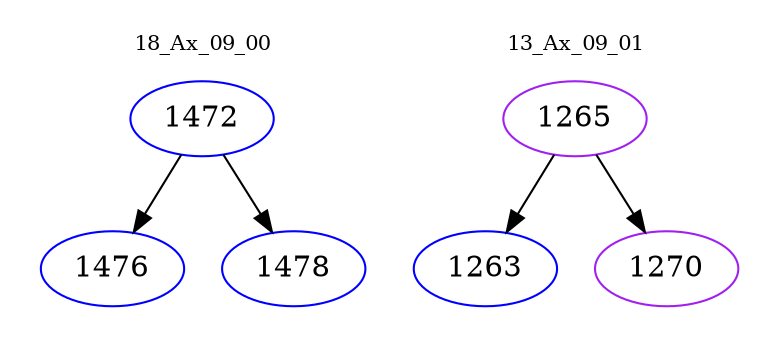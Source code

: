 digraph{
subgraph cluster_0 {
color = white
label = "18_Ax_09_00";
fontsize=10;
T0_1472 [label="1472", color="blue"]
T0_1472 -> T0_1476 [color="black"]
T0_1476 [label="1476", color="blue"]
T0_1472 -> T0_1478 [color="black"]
T0_1478 [label="1478", color="blue"]
}
subgraph cluster_1 {
color = white
label = "13_Ax_09_01";
fontsize=10;
T1_1265 [label="1265", color="purple"]
T1_1265 -> T1_1263 [color="black"]
T1_1263 [label="1263", color="blue"]
T1_1265 -> T1_1270 [color="black"]
T1_1270 [label="1270", color="purple"]
}
}
